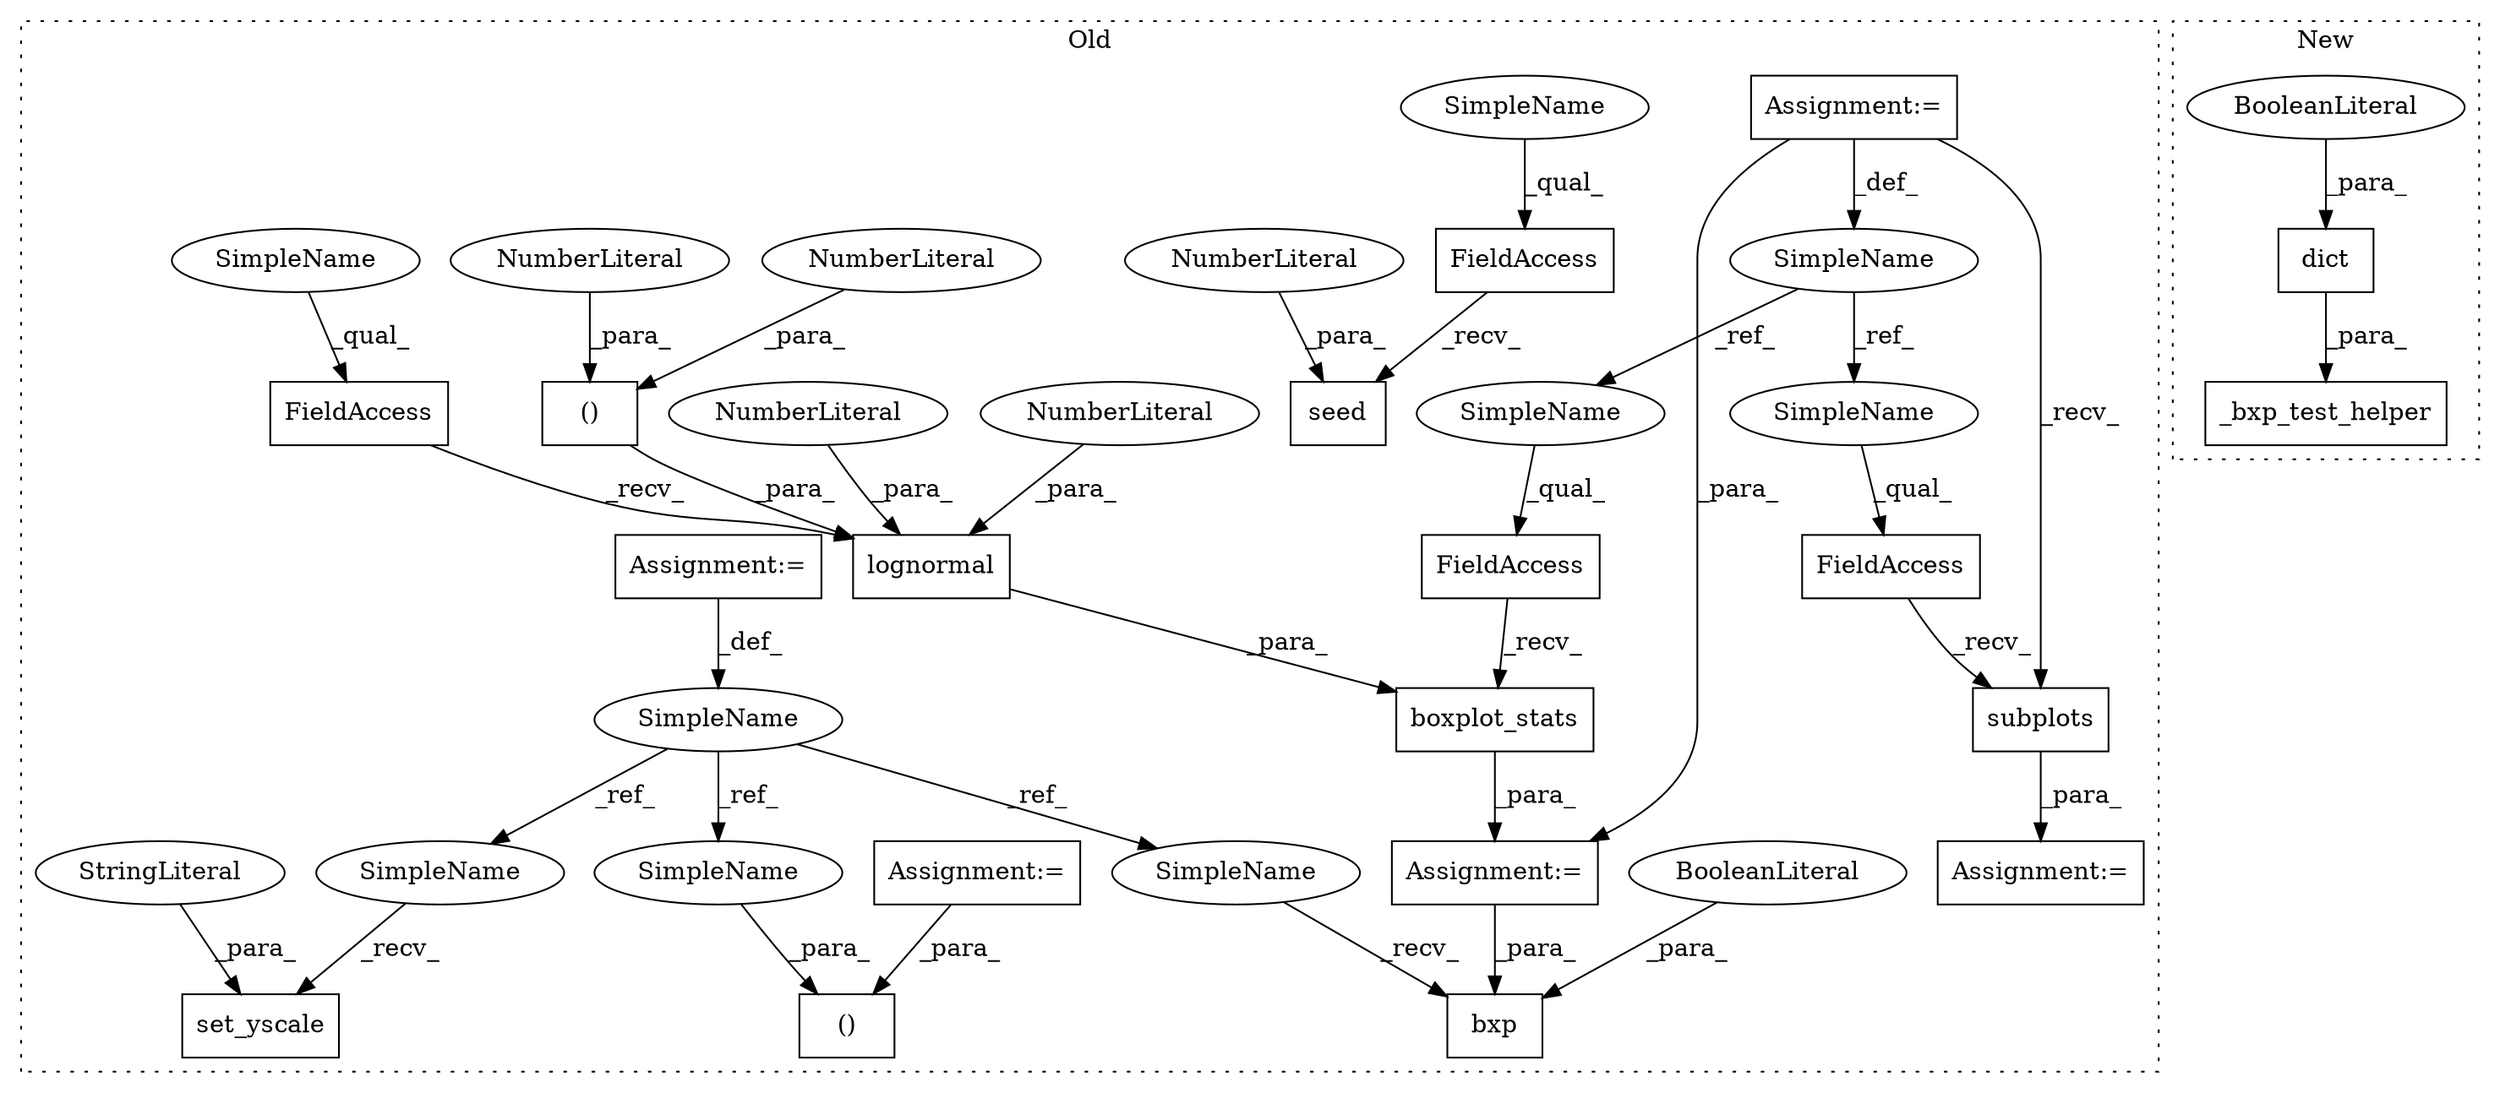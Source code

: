 digraph G {
subgraph cluster0 {
1 [label="seed" a="32" s="74787,74795" l="5,1" shape="box"];
3 [label="NumberLiteral" a="34" s="74792" l="3" shape="ellipse"];
4 [label="FieldAccess" a="22" s="74774" l="12" shape="box"];
5 [label="FieldAccess" a="22" s="74842" l="12" shape="box"];
6 [label="lognormal" a="32" s="74855,74895" l="10,2" shape="box"];
7 [label="()" a="106" s="74879" l="16" shape="box"];
8 [label="NumberLiteral" a="34" s="74870" l="3" shape="ellipse"];
9 [label="NumberLiteral" a="34" s="74865" l="4" shape="ellipse"];
10 [label="NumberLiteral" a="34" s="74894" l="1" shape="ellipse"];
11 [label="NumberLiteral" a="34" s="74879" l="2" shape="ellipse"];
12 [label="boxplot_stats" a="32" s="74828,74897" l="14,1" shape="box"];
13 [label="FieldAccess" a="22" s="74811" l="16" shape="box"];
14 [label="SimpleName" a="42" s="74720" l="10" shape="ellipse"];
15 [label="FieldAccess" a="22" s="74929" l="17" shape="box"];
16 [label="subplots" a="32" s="74947" l="10" shape="box"];
17 [label="bxp" a="32" s="74992,75014" l="4,1" shape="box"];
18 [label="SimpleName" a="42" s="74740" l="2" shape="ellipse"];
19 [label="()" a="106" s="74909" l="18" shape="box"];
20 [label="Assignment:=" a="7" s="74720" l="10" shape="box"];
21 [label="Assignment:=" a="7" s="74927" l="2" shape="box"];
22 [label="Assignment:=" a="7" s="74740" l="2" shape="box"];
23 [label="Assignment:=" a="7" s="74810" l="1" shape="box"];
24 [label="Assignment:=" a="7" s="74707" l="3" shape="box"];
26 [label="set_yscale" a="32" s="74966,74982" l="11,1" shape="box"];
27 [label="StringLiteral" a="45" s="74977" l="5" shape="ellipse"];
29 [label="BooleanLiteral" a="9" s="75010" l="4" shape="ellipse"];
30 [label="SimpleName" a="42" s="74929" l="10" shape="ellipse"];
31 [label="SimpleName" a="42" s="74811" l="10" shape="ellipse"];
32 [label="SimpleName" a="42" s="74774" l="5" shape="ellipse"];
33 [label="SimpleName" a="42" s="74842" l="5" shape="ellipse"];
34 [label="SimpleName" a="42" s="74925" l="2" shape="ellipse"];
35 [label="SimpleName" a="42" s="74989" l="2" shape="ellipse"];
36 [label="SimpleName" a="42" s="74963" l="2" shape="ellipse"];
label = "Old";
style="dotted";
}
subgraph cluster1 {
2 [label="_bxp_test_helper" a="32" s="70084,70116" l="17,1" shape="box"];
25 [label="dict" a="32" s="70101,70115" l="5,1" shape="box"];
28 [label="BooleanLiteral" a="9" s="70111" l="4" shape="ellipse"];
label = "New";
style="dotted";
}
3 -> 1 [label="_para_"];
4 -> 1 [label="_recv_"];
5 -> 6 [label="_recv_"];
6 -> 12 [label="_para_"];
7 -> 6 [label="_para_"];
8 -> 6 [label="_para_"];
9 -> 6 [label="_para_"];
10 -> 7 [label="_para_"];
11 -> 7 [label="_para_"];
12 -> 23 [label="_para_"];
13 -> 12 [label="_recv_"];
14 -> 30 [label="_ref_"];
14 -> 31 [label="_ref_"];
15 -> 16 [label="_recv_"];
16 -> 21 [label="_para_"];
18 -> 35 [label="_ref_"];
18 -> 36 [label="_ref_"];
18 -> 34 [label="_ref_"];
20 -> 23 [label="_para_"];
20 -> 16 [label="_recv_"];
20 -> 14 [label="_def_"];
22 -> 18 [label="_def_"];
23 -> 17 [label="_para_"];
24 -> 19 [label="_para_"];
25 -> 2 [label="_para_"];
27 -> 26 [label="_para_"];
28 -> 25 [label="_para_"];
29 -> 17 [label="_para_"];
30 -> 15 [label="_qual_"];
31 -> 13 [label="_qual_"];
32 -> 4 [label="_qual_"];
33 -> 5 [label="_qual_"];
34 -> 19 [label="_para_"];
35 -> 17 [label="_recv_"];
36 -> 26 [label="_recv_"];
}
